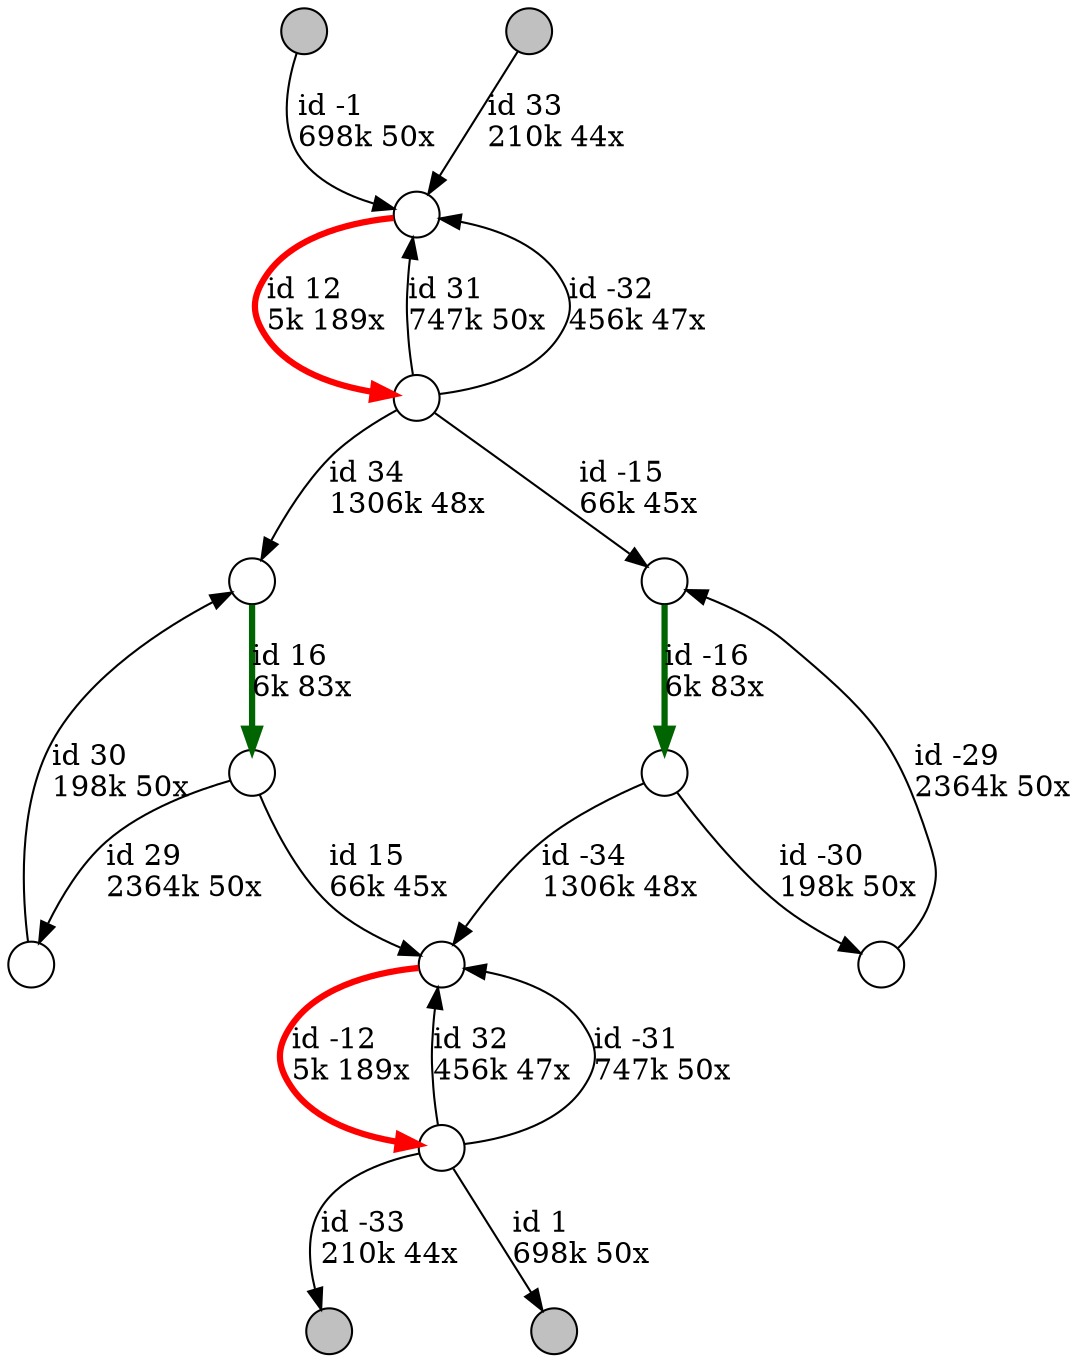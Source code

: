 digraph {
nodesep = 0.5;
node [shape = circle, label = "", height = 0.3];
"0" [style = "filled", fillcolor = "grey"];
"1" [style = "filled", fillcolor = "grey"];
"2" [style = "filled", fillcolor = "grey"];
"3" [style = "filled", fillcolor = "grey"];
"5" -> "4" [label = "id -34\l1306k 48x", color = "black"] ;
"7" -> "6" [label = "id 34\l1306k 48x", color = "black"] ;
"3" -> "8" [label = "id 33\l210k 44x", color = "black"] ;
"9" -> "4" [label = "id 32\l456k 47x", color = "black"] ;
"9" -> "4" [label = "id -31\l747k 50x", color = "black"] ;
"5" -> "10" [label = "id -30\l198k 50x", color = "black"] ;
"11" -> "6" [label = "id 30\l198k 50x", color = "black"] ;
"12" -> "11" [label = "id 29\l2364k 50x", color = "black"] ;
"7" -> "8" [label = "id 31\l747k 50x", color = "black"] ;
"7" -> "13" [label = "id -15\l66k 45x", color = "black"] ;
"9" -> "1" [label = "id -33\l210k 44x", color = "black"] ;
"10" -> "13" [label = "id -29\l2364k 50x", color = "black"] ;
"4" -> "9" [label = "id -12\l5k 189x", color = "red" , penwidth = 3] ;
"7" -> "8" [label = "id -32\l456k 47x", color = "black"] ;
"9" -> "2" [label = "id 1\l698k 50x", color = "black"] ;
"0" -> "8" [label = "id -1\l698k 50x", color = "black"] ;
"13" -> "5" [label = "id -16\l6k 83x", color = "darkgreen" , penwidth = 3] ;
"8" -> "7" [label = "id 12\l5k 189x", color = "red" , penwidth = 3] ;
"6" -> "12" [label = "id 16\l6k 83x", color = "darkgreen" , penwidth = 3] ;
"12" -> "4" [label = "id 15\l66k 45x", color = "black"] ;
}
